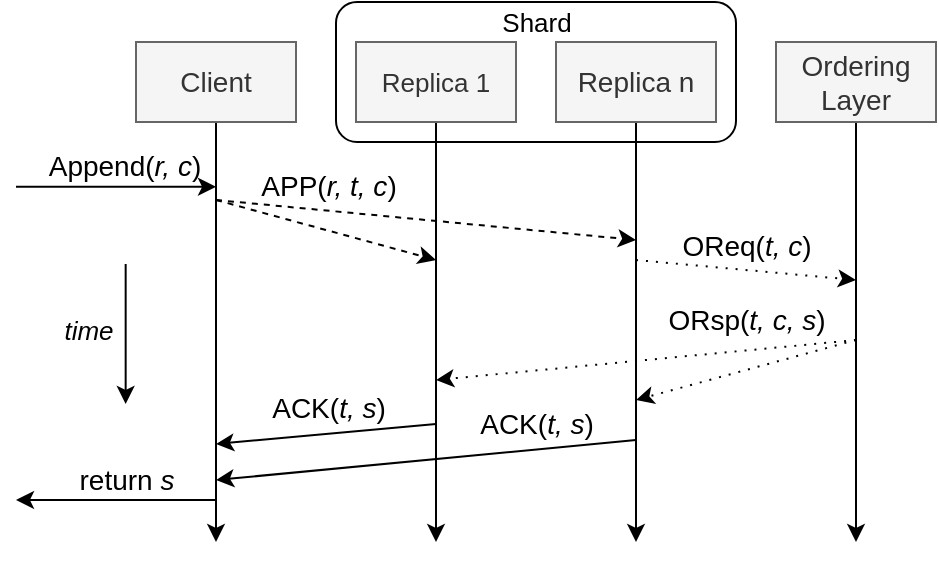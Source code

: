 <mxfile version="15.5.5" type="github">
  <diagram id="qQ4VvKvjCSt2MPSljPGY" name="Page-1">
    <mxGraphModel dx="2066" dy="1075" grid="1" gridSize="10" guides="1" tooltips="1" connect="1" arrows="1" fold="1" page="1" pageScale="1" pageWidth="827" pageHeight="1169" math="0" shadow="0">
      <root>
        <mxCell id="0" />
        <mxCell id="1" parent="0" />
        <mxCell id="AvM6Y5PnJRR4aBAU-_6O-3" value="" style="rounded=1;whiteSpace=wrap;html=1;fontSize=13;fillColor=none;" parent="1" vertex="1">
          <mxGeometry x="310" y="290" width="200" height="70" as="geometry" />
        </mxCell>
        <mxCell id="AvM6Y5PnJRR4aBAU-_6O-8" style="edgeStyle=orthogonalEdgeStyle;rounded=0;orthogonalLoop=1;jettySize=auto;html=1;exitX=0.5;exitY=1;exitDx=0;exitDy=0;fontSize=14;" parent="1" source="AvM6Y5PnJRR4aBAU-_6O-1" edge="1">
          <mxGeometry relative="1" as="geometry">
            <mxPoint x="360" y="560" as="targetPoint" />
          </mxGeometry>
        </mxCell>
        <mxCell id="AvM6Y5PnJRR4aBAU-_6O-1" value="&lt;font style=&quot;font-size: 13px&quot;&gt;Replica 1&lt;/font&gt;" style="rounded=0;whiteSpace=wrap;html=1;fillColor=#f5f5f5;strokeColor=#666666;fontColor=#333333;" parent="1" vertex="1">
          <mxGeometry x="320" y="310" width="80" height="40" as="geometry" />
        </mxCell>
        <mxCell id="AvM6Y5PnJRR4aBAU-_6O-9" style="edgeStyle=orthogonalEdgeStyle;rounded=0;orthogonalLoop=1;jettySize=auto;html=1;exitX=0.5;exitY=1;exitDx=0;exitDy=0;fontSize=14;" parent="1" source="AvM6Y5PnJRR4aBAU-_6O-2" edge="1">
          <mxGeometry relative="1" as="geometry">
            <mxPoint x="460" y="560" as="targetPoint" />
          </mxGeometry>
        </mxCell>
        <mxCell id="AvM6Y5PnJRR4aBAU-_6O-2" value="&lt;font style=&quot;font-size: 14px&quot;&gt;Replica n&lt;/font&gt;" style="rounded=0;whiteSpace=wrap;html=1;fillColor=#f5f5f5;strokeColor=#666666;fontColor=#333333;" parent="1" vertex="1">
          <mxGeometry x="420" y="310" width="80" height="40" as="geometry" />
        </mxCell>
        <mxCell id="AvM6Y5PnJRR4aBAU-_6O-4" value="Shard" style="text;html=1;align=center;verticalAlign=middle;resizable=0;points=[];autosize=1;strokeColor=none;fillColor=none;fontSize=13;" parent="1" vertex="1">
          <mxGeometry x="385" y="290" width="50" height="20" as="geometry" />
        </mxCell>
        <mxCell id="AvM6Y5PnJRR4aBAU-_6O-10" style="edgeStyle=orthogonalEdgeStyle;rounded=0;orthogonalLoop=1;jettySize=auto;html=1;exitX=0.5;exitY=1;exitDx=0;exitDy=0;fontSize=14;" parent="1" source="AvM6Y5PnJRR4aBAU-_6O-5" edge="1">
          <mxGeometry relative="1" as="geometry">
            <mxPoint x="570" y="560" as="targetPoint" />
          </mxGeometry>
        </mxCell>
        <mxCell id="AvM6Y5PnJRR4aBAU-_6O-5" value="&lt;font style=&quot;font-size: 14px&quot;&gt;Ordering Layer&lt;/font&gt;" style="rounded=0;whiteSpace=wrap;html=1;fillColor=#f5f5f5;strokeColor=#666666;fontColor=#333333;" parent="1" vertex="1">
          <mxGeometry x="530" y="310" width="80" height="40" as="geometry" />
        </mxCell>
        <mxCell id="AvM6Y5PnJRR4aBAU-_6O-7" style="edgeStyle=orthogonalEdgeStyle;rounded=0;orthogonalLoop=1;jettySize=auto;html=1;exitX=0.5;exitY=1;exitDx=0;exitDy=0;fontSize=14;" parent="1" source="AvM6Y5PnJRR4aBAU-_6O-6" edge="1">
          <mxGeometry relative="1" as="geometry">
            <mxPoint x="250" y="560" as="targetPoint" />
          </mxGeometry>
        </mxCell>
        <mxCell id="AvM6Y5PnJRR4aBAU-_6O-6" value="&lt;font style=&quot;font-size: 14px&quot;&gt;Client&lt;/font&gt;" style="rounded=0;whiteSpace=wrap;html=1;fillColor=#f5f5f5;strokeColor=#666666;fontColor=#333333;" parent="1" vertex="1">
          <mxGeometry x="210" y="310" width="80" height="40" as="geometry" />
        </mxCell>
        <mxCell id="AvM6Y5PnJRR4aBAU-_6O-11" value="" style="endArrow=classic;html=1;rounded=0;fontSize=14;edgeStyle=orthogonalEdgeStyle;" parent="1" edge="1">
          <mxGeometry width="50" height="50" relative="1" as="geometry">
            <mxPoint x="150" y="382.43" as="sourcePoint" />
            <mxPoint x="250" y="382.43" as="targetPoint" />
          </mxGeometry>
        </mxCell>
        <mxCell id="AvM6Y5PnJRR4aBAU-_6O-12" value="Append(&lt;i&gt;r, c&lt;/i&gt;)" style="text;html=1;align=center;verticalAlign=middle;resizable=0;points=[];autosize=1;strokeColor=none;fillColor=none;fontSize=14;" parent="1" vertex="1">
          <mxGeometry x="159" y="362.43" width="90" height="20" as="geometry" />
        </mxCell>
        <mxCell id="AvM6Y5PnJRR4aBAU-_6O-14" value="" style="endArrow=classic;html=1;rounded=0;fontSize=14;dashed=1;" parent="1" edge="1">
          <mxGeometry width="50" height="50" relative="1" as="geometry">
            <mxPoint x="250" y="389" as="sourcePoint" />
            <mxPoint x="360" y="419" as="targetPoint" />
          </mxGeometry>
        </mxCell>
        <mxCell id="AvM6Y5PnJRR4aBAU-_6O-17" value="" style="endArrow=classic;html=1;rounded=0;fontSize=14;dashed=1;" parent="1" edge="1">
          <mxGeometry width="50" height="50" relative="1" as="geometry">
            <mxPoint x="250" y="389" as="sourcePoint" />
            <mxPoint x="460" y="409" as="targetPoint" />
          </mxGeometry>
        </mxCell>
        <mxCell id="AvM6Y5PnJRR4aBAU-_6O-18" value="APP(&lt;i&gt;r, t, c&lt;/i&gt;)" style="text;html=1;align=center;verticalAlign=middle;resizable=0;points=[];autosize=1;strokeColor=none;fillColor=none;fontSize=14;" parent="1" vertex="1">
          <mxGeometry x="266" y="372" width="80" height="20" as="geometry" />
        </mxCell>
        <mxCell id="AvM6Y5PnJRR4aBAU-_6O-19" value="" style="endArrow=classic;html=1;rounded=0;fontSize=14;dashed=1;dashPattern=1 4;" parent="1" edge="1">
          <mxGeometry width="50" height="50" relative="1" as="geometry">
            <mxPoint x="460" y="419" as="sourcePoint" />
            <mxPoint x="570" y="429" as="targetPoint" />
          </mxGeometry>
        </mxCell>
        <mxCell id="AvM6Y5PnJRR4aBAU-_6O-21" value="OReq(&lt;i&gt;t, c&lt;/i&gt;)" style="text;html=1;align=center;verticalAlign=middle;resizable=0;points=[];autosize=1;strokeColor=none;fillColor=none;fontSize=14;" parent="1" vertex="1">
          <mxGeometry x="475" y="402" width="80" height="20" as="geometry" />
        </mxCell>
        <mxCell id="AvM6Y5PnJRR4aBAU-_6O-22" value="" style="endArrow=classic;html=1;rounded=0;fontSize=14;dashed=1;dashPattern=1 4;" parent="1" edge="1">
          <mxGeometry width="50" height="50" relative="1" as="geometry">
            <mxPoint x="570" y="459" as="sourcePoint" />
            <mxPoint x="360" y="479" as="targetPoint" />
          </mxGeometry>
        </mxCell>
        <mxCell id="AvM6Y5PnJRR4aBAU-_6O-23" value="ORsp(&lt;i&gt;t, c, s&lt;/i&gt;)" style="text;html=1;align=center;verticalAlign=middle;resizable=0;points=[];autosize=1;strokeColor=none;fillColor=none;fontSize=14;" parent="1" vertex="1">
          <mxGeometry x="470" y="439" width="90" height="20" as="geometry" />
        </mxCell>
        <mxCell id="AvM6Y5PnJRR4aBAU-_6O-24" value="" style="endArrow=classic;html=1;rounded=0;fontSize=14;dashed=1;dashPattern=1 4;" parent="1" edge="1">
          <mxGeometry width="50" height="50" relative="1" as="geometry">
            <mxPoint x="570" y="459" as="sourcePoint" />
            <mxPoint x="460" y="489" as="targetPoint" />
          </mxGeometry>
        </mxCell>
        <mxCell id="AvM6Y5PnJRR4aBAU-_6O-25" value="" style="endArrow=classic;html=1;rounded=0;fontSize=14;" parent="1" edge="1">
          <mxGeometry width="50" height="50" relative="1" as="geometry">
            <mxPoint x="360" y="501" as="sourcePoint" />
            <mxPoint x="250" y="511" as="targetPoint" />
          </mxGeometry>
        </mxCell>
        <mxCell id="AvM6Y5PnJRR4aBAU-_6O-26" value="ACK(&lt;i&gt;t, s&lt;/i&gt;)" style="text;html=1;align=center;verticalAlign=middle;resizable=0;points=[];autosize=1;strokeColor=none;fillColor=none;fontSize=14;" parent="1" vertex="1">
          <mxGeometry x="271" y="483" width="70" height="20" as="geometry" />
        </mxCell>
        <mxCell id="AvM6Y5PnJRR4aBAU-_6O-27" value="" style="endArrow=classic;html=1;rounded=0;fontSize=14;" parent="1" edge="1">
          <mxGeometry width="50" height="50" relative="1" as="geometry">
            <mxPoint x="460" y="509" as="sourcePoint" />
            <mxPoint x="250" y="529" as="targetPoint" />
          </mxGeometry>
        </mxCell>
        <mxCell id="AvM6Y5PnJRR4aBAU-_6O-28" value="ACK(&lt;i&gt;t, s&lt;/i&gt;)" style="text;html=1;align=center;verticalAlign=middle;resizable=0;points=[];autosize=1;strokeColor=none;fillColor=none;fontSize=14;" parent="1" vertex="1">
          <mxGeometry x="375" y="491" width="70" height="20" as="geometry" />
        </mxCell>
        <mxCell id="AvM6Y5PnJRR4aBAU-_6O-29" value="" style="endArrow=classic;html=1;rounded=0;fontSize=14;edgeStyle=orthogonalEdgeStyle;" parent="1" edge="1">
          <mxGeometry width="50" height="50" relative="1" as="geometry">
            <mxPoint x="250" y="539" as="sourcePoint" />
            <mxPoint x="150" y="539" as="targetPoint" />
          </mxGeometry>
        </mxCell>
        <mxCell id="AvM6Y5PnJRR4aBAU-_6O-30" value="return &lt;i&gt;s&lt;/i&gt;" style="text;html=1;align=center;verticalAlign=middle;resizable=0;points=[];autosize=1;strokeColor=none;fillColor=none;fontSize=14;" parent="1" vertex="1">
          <mxGeometry x="175" y="519" width="60" height="20" as="geometry" />
        </mxCell>
        <mxCell id="AvM6Y5PnJRR4aBAU-_6O-31" value="" style="endArrow=classic;html=1;rounded=0;fontSize=14;edgeStyle=orthogonalEdgeStyle;" parent="1" edge="1">
          <mxGeometry width="50" height="50" relative="1" as="geometry">
            <mxPoint x="204.83" y="421" as="sourcePoint" />
            <mxPoint x="204.83" y="491" as="targetPoint" />
          </mxGeometry>
        </mxCell>
        <mxCell id="AvM6Y5PnJRR4aBAU-_6O-32" value="&lt;font style=&quot;font-size: 13px&quot;&gt;&lt;i&gt;time&lt;/i&gt;&lt;/font&gt;" style="text;html=1;align=center;verticalAlign=middle;resizable=0;points=[];autosize=1;strokeColor=none;fillColor=none;fontSize=14;" parent="1" vertex="1">
          <mxGeometry x="166" y="444" width="40" height="20" as="geometry" />
        </mxCell>
      </root>
    </mxGraphModel>
  </diagram>
</mxfile>
